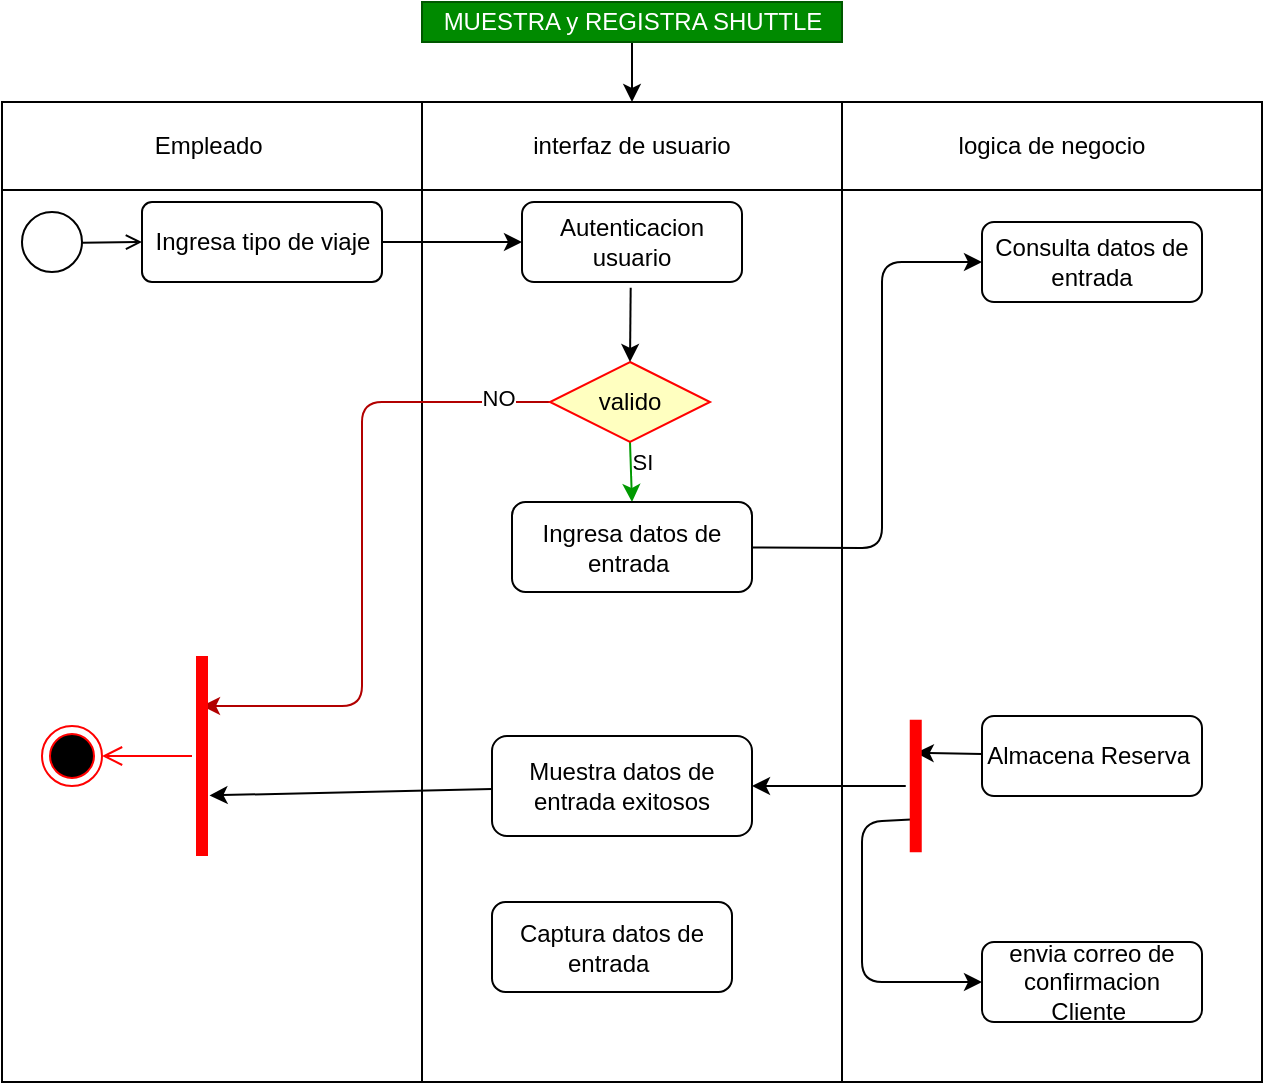 <mxfile>
    <diagram id="QlqHsqtAxu6OawtTRtQH" name="Page-1">
        <mxGraphModel dx="758" dy="607" grid="1" gridSize="10" guides="1" tooltips="1" connect="1" arrows="1" fold="1" page="1" pageScale="1" pageWidth="827" pageHeight="1169" math="0" shadow="0">
            <root>
                <mxCell id="0"/>
                <mxCell id="1" parent="0"/>
                <mxCell id="47" value="" style="shape=table;startSize=0;container=1;collapsible=0;childLayout=tableLayout;" vertex="1" parent="1">
                    <mxGeometry x="60" y="240" width="630" height="490" as="geometry"/>
                </mxCell>
                <mxCell id="48" value="" style="shape=partialRectangle;collapsible=0;dropTarget=0;pointerEvents=0;fillColor=none;top=0;left=0;bottom=0;right=0;points=[[0,0.5],[1,0.5]];portConstraint=eastwest;" vertex="1" parent="47">
                    <mxGeometry width="630" height="44" as="geometry"/>
                </mxCell>
                <mxCell id="49" value="Empleado&amp;nbsp;" style="shape=partialRectangle;html=1;whiteSpace=wrap;connectable=0;overflow=hidden;fillColor=none;top=0;left=0;bottom=0;right=0;pointerEvents=1;" vertex="1" parent="48">
                    <mxGeometry width="210" height="44" as="geometry">
                        <mxRectangle width="210" height="44" as="alternateBounds"/>
                    </mxGeometry>
                </mxCell>
                <mxCell id="50" value="interfaz de usuario" style="shape=partialRectangle;html=1;whiteSpace=wrap;connectable=0;overflow=hidden;fillColor=none;top=0;left=0;bottom=0;right=0;pointerEvents=1;" vertex="1" parent="48">
                    <mxGeometry x="210" width="210" height="44" as="geometry">
                        <mxRectangle width="210" height="44" as="alternateBounds"/>
                    </mxGeometry>
                </mxCell>
                <mxCell id="51" value="logica de negocio" style="shape=partialRectangle;html=1;whiteSpace=wrap;connectable=0;overflow=hidden;fillColor=none;top=0;left=0;bottom=0;right=0;pointerEvents=1;" vertex="1" parent="48">
                    <mxGeometry x="420" width="210" height="44" as="geometry">
                        <mxRectangle width="210" height="44" as="alternateBounds"/>
                    </mxGeometry>
                </mxCell>
                <mxCell id="52" value="" style="shape=partialRectangle;collapsible=0;dropTarget=0;pointerEvents=0;fillColor=none;top=0;left=0;bottom=0;right=0;points=[[0,0.5],[1,0.5]];portConstraint=eastwest;" vertex="1" parent="47">
                    <mxGeometry y="44" width="630" height="446" as="geometry"/>
                </mxCell>
                <mxCell id="53" value="" style="shape=partialRectangle;html=1;whiteSpace=wrap;connectable=0;overflow=hidden;fillColor=none;top=0;left=0;bottom=0;right=0;pointerEvents=1;" vertex="1" parent="52">
                    <mxGeometry width="210" height="446" as="geometry">
                        <mxRectangle width="210" height="446" as="alternateBounds"/>
                    </mxGeometry>
                </mxCell>
                <mxCell id="54" value="" style="shape=partialRectangle;html=1;whiteSpace=wrap;connectable=0;overflow=hidden;fillColor=none;top=0;left=0;bottom=0;right=0;pointerEvents=1;" vertex="1" parent="52">
                    <mxGeometry x="210" width="210" height="446" as="geometry">
                        <mxRectangle width="210" height="446" as="alternateBounds"/>
                    </mxGeometry>
                </mxCell>
                <mxCell id="55" value="" style="shape=partialRectangle;html=1;whiteSpace=wrap;connectable=0;overflow=hidden;fillColor=none;top=0;left=0;bottom=0;right=0;pointerEvents=1;" vertex="1" parent="52">
                    <mxGeometry x="420" width="210" height="446" as="geometry">
                        <mxRectangle width="210" height="446" as="alternateBounds"/>
                    </mxGeometry>
                </mxCell>
                <mxCell id="56" value="Autenticacion usuario" style="rounded=1;whiteSpace=wrap;html=1;fillColor=#FFFFFF;fontColor=#000000;" vertex="1" parent="1">
                    <mxGeometry x="320" y="290" width="110" height="40" as="geometry"/>
                </mxCell>
                <mxCell id="58" value="Consulta datos de entrada" style="rounded=1;whiteSpace=wrap;html=1;fillColor=#FFFFFF;fontColor=#000000;" vertex="1" parent="1">
                    <mxGeometry x="550" y="300" width="110" height="40" as="geometry"/>
                </mxCell>
                <mxCell id="59" style="edgeStyle=none;html=1;" edge="1" parent="1" source="60" target="56">
                    <mxGeometry relative="1" as="geometry"/>
                </mxCell>
                <mxCell id="60" value="&lt;span style=&quot;color: rgb(0 , 0 , 0)&quot;&gt;Ingresa tipo de viaje&lt;/span&gt;" style="html=1;align=center;verticalAlign=middle;rounded=1;absoluteArcSize=1;arcSize=10;dashed=0;fillColor=#FFFFFF;" vertex="1" parent="1">
                    <mxGeometry x="130" y="290" width="120" height="40" as="geometry"/>
                </mxCell>
                <mxCell id="61" value="" style="ellipse;html=1;fillColor=#FFFFFF;" vertex="1" parent="1">
                    <mxGeometry x="70" y="295" width="30" height="30" as="geometry"/>
                </mxCell>
                <mxCell id="62" value="" style="endArrow=open;html=1;rounded=0;align=center;verticalAlign=top;endFill=0;labelBackgroundColor=none;endSize=6;entryX=0;entryY=0.5;entryDx=0;entryDy=0;" edge="1" parent="1" source="61" target="60">
                    <mxGeometry relative="1" as="geometry">
                        <mxPoint x="130" y="305" as="targetPoint"/>
                    </mxGeometry>
                </mxCell>
                <mxCell id="63" style="edgeStyle=none;html=1;strokeColor=#009900;entryX=0.5;entryY=0;entryDx=0;entryDy=0;exitX=0.5;exitY=1;exitDx=0;exitDy=0;" edge="1" parent="1" source="65" target="76">
                    <mxGeometry relative="1" as="geometry">
                        <mxPoint x="560" y="450" as="targetPoint"/>
                        <Array as="points">
                            <mxPoint x="375" y="440"/>
                        </Array>
                    </mxGeometry>
                </mxCell>
                <mxCell id="64" value="SI" style="edgeLabel;html=1;align=center;verticalAlign=middle;resizable=0;points=[];" vertex="1" connectable="0" parent="63">
                    <mxGeometry x="-0.893" y="2" relative="1" as="geometry">
                        <mxPoint x="4" y="8" as="offset"/>
                    </mxGeometry>
                </mxCell>
                <mxCell id="96" style="edgeStyle=none;html=1;entryX=0.75;entryY=0.5;entryDx=0;entryDy=0;entryPerimeter=0;fillColor=#e51400;strokeColor=#B20000;" edge="1" parent="1" source="65" target="86">
                    <mxGeometry relative="1" as="geometry">
                        <Array as="points">
                            <mxPoint x="240" y="390"/>
                            <mxPoint x="240" y="542"/>
                        </Array>
                    </mxGeometry>
                </mxCell>
                <mxCell id="97" value="NO" style="edgeLabel;html=1;align=center;verticalAlign=middle;resizable=0;points=[];" vertex="1" connectable="0" parent="96">
                    <mxGeometry x="-0.839" y="-2" relative="1" as="geometry">
                        <mxPoint as="offset"/>
                    </mxGeometry>
                </mxCell>
                <mxCell id="65" value="&lt;font color=&quot;#000000&quot;&gt;valido&lt;/font&gt;" style="rhombus;whiteSpace=wrap;html=1;fillColor=#ffffc0;strokeColor=#ff0000;" vertex="1" parent="1">
                    <mxGeometry x="334" y="370" width="80" height="40" as="geometry"/>
                </mxCell>
                <mxCell id="67" value="" style="endArrow=classic;html=1;entryX=0.5;entryY=0;entryDx=0;entryDy=0;exitX=0.494;exitY=1.073;exitDx=0;exitDy=0;exitPerimeter=0;" edge="1" parent="1" source="56" target="65">
                    <mxGeometry width="50" height="50" relative="1" as="geometry">
                        <mxPoint x="290" y="390" as="sourcePoint"/>
                        <mxPoint x="340" y="340" as="targetPoint"/>
                    </mxGeometry>
                </mxCell>
                <mxCell id="68" value="" style="ellipse;html=1;shape=endState;fillColor=#000000;strokeColor=#ff0000;" vertex="1" parent="1">
                    <mxGeometry x="80" y="552" width="30" height="30" as="geometry"/>
                </mxCell>
                <mxCell id="69" value="" style="edgeStyle=none;html=1;" edge="1" parent="1" source="70" target="48">
                    <mxGeometry relative="1" as="geometry"/>
                </mxCell>
                <mxCell id="70" value="MUESTRA y REGISTRA SHUTTLE" style="text;html=1;resizable=0;autosize=1;align=center;verticalAlign=middle;points=[];rounded=0;fillColor=#008a00;fontColor=#ffffff;strokeColor=#005700;" vertex="1" parent="1">
                    <mxGeometry x="270" y="190" width="210" height="20" as="geometry"/>
                </mxCell>
                <mxCell id="71" style="edgeStyle=none;html=1;entryX=0.303;entryY=0.876;entryDx=0;entryDy=0;entryPerimeter=0;" edge="1" parent="1" source="72" target="86">
                    <mxGeometry relative="1" as="geometry">
                        <mxPoint x="170" y="567" as="targetPoint"/>
                        <Array as="points"/>
                    </mxGeometry>
                </mxCell>
                <mxCell id="72" value="Muestra datos de entrada exitosos" style="whiteSpace=wrap;html=1;fillColor=#FFFFFF;fontColor=#000000;rounded=1;" vertex="1" parent="1">
                    <mxGeometry x="305" y="557" width="130" height="50" as="geometry"/>
                </mxCell>
                <mxCell id="98" style="edgeStyle=none;html=1;entryX=0;entryY=0.5;entryDx=0;entryDy=0;" edge="1" parent="1" source="76" target="58">
                    <mxGeometry relative="1" as="geometry">
                        <Array as="points">
                            <mxPoint x="500" y="463"/>
                            <mxPoint x="500" y="320"/>
                        </Array>
                    </mxGeometry>
                </mxCell>
                <mxCell id="76" value="Ingresa datos de entrada&amp;nbsp;" style="whiteSpace=wrap;html=1;fillColor=#FFFFFF;fontColor=#000000;rounded=1;" vertex="1" parent="1">
                    <mxGeometry x="315" y="440" width="120" height="45" as="geometry"/>
                </mxCell>
                <mxCell id="81" style="edgeStyle=none;html=1;entryX=0.75;entryY=0.5;entryDx=0;entryDy=0;entryPerimeter=0;" edge="1" parent="1" source="82" target="91">
                    <mxGeometry relative="1" as="geometry"/>
                </mxCell>
                <mxCell id="82" value="Almacena Reserva&amp;nbsp;" style="rounded=1;whiteSpace=wrap;html=1;fillColor=#FFFFFF;fontColor=#000000;" vertex="1" parent="1">
                    <mxGeometry x="550" y="547" width="110" height="40" as="geometry"/>
                </mxCell>
                <mxCell id="86" value="" style="shape=line;html=1;strokeWidth=6;strokeColor=#ff0000;rotation=-90;" vertex="1" parent="1">
                    <mxGeometry x="110" y="562" width="100" height="10" as="geometry"/>
                </mxCell>
                <mxCell id="87" value="" style="edgeStyle=orthogonalEdgeStyle;html=1;verticalAlign=bottom;endArrow=open;endSize=8;strokeColor=#ff0000;entryX=1;entryY=0.5;entryDx=0;entryDy=0;" edge="1" parent="1" source="86" target="68">
                    <mxGeometry relative="1" as="geometry">
                        <mxPoint x="230" y="585" as="targetPoint"/>
                    </mxGeometry>
                </mxCell>
                <mxCell id="88" value="envia correo de confirmacion Cliente&amp;nbsp;" style="rounded=1;whiteSpace=wrap;html=1;fillColor=#FFFFFF;fontColor=#000000;" vertex="1" parent="1">
                    <mxGeometry x="550" y="660" width="110" height="40" as="geometry"/>
                </mxCell>
                <mxCell id="89" style="edgeStyle=none;html=1;entryX=0;entryY=0.5;entryDx=0;entryDy=0;exitX=0.25;exitY=0.5;exitDx=0;exitDy=0;exitPerimeter=0;" edge="1" parent="1" source="91" target="88">
                    <mxGeometry relative="1" as="geometry">
                        <Array as="points">
                            <mxPoint x="490" y="600"/>
                            <mxPoint x="490" y="630"/>
                            <mxPoint x="490" y="680"/>
                        </Array>
                    </mxGeometry>
                </mxCell>
                <mxCell id="90" style="edgeStyle=none;html=1;entryX=1;entryY=0.5;entryDx=0;entryDy=0;" edge="1" parent="1" source="91" target="72">
                    <mxGeometry relative="1" as="geometry"/>
                </mxCell>
                <mxCell id="91" value="" style="shape=line;html=1;strokeWidth=6;strokeColor=#ff0000;rotation=-90;" vertex="1" parent="1">
                    <mxGeometry x="483.75" y="577" width="66.25" height="10" as="geometry"/>
                </mxCell>
                <mxCell id="92" value="Captura datos de entrada&amp;nbsp;" style="whiteSpace=wrap;html=1;fillColor=#FFFFFF;fontColor=#000000;rounded=1;" vertex="1" parent="1">
                    <mxGeometry x="305" y="640" width="120" height="45" as="geometry"/>
                </mxCell>
            </root>
        </mxGraphModel>
    </diagram>
</mxfile>